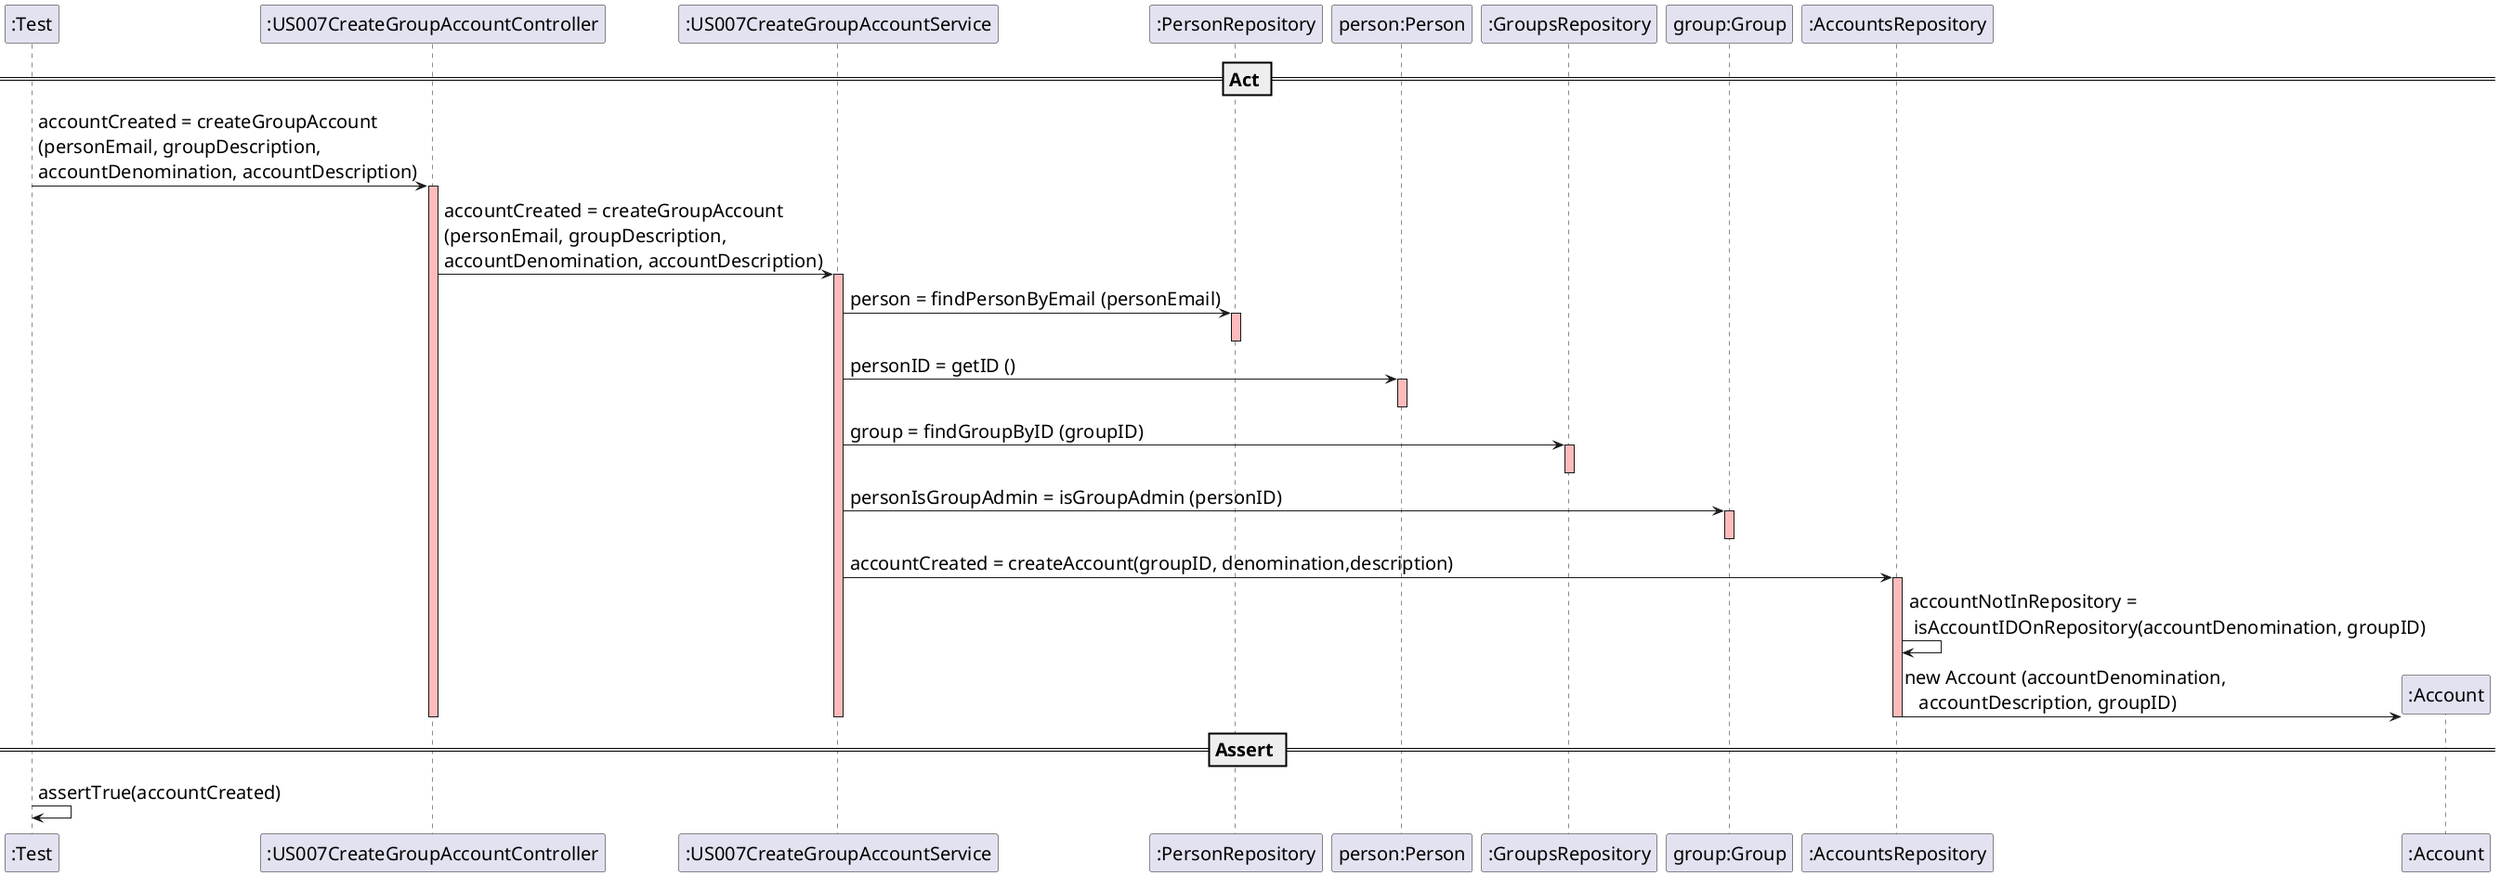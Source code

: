 @startuml
skinparam DefaultFontSize 20

participant ":Test"
participant ":US007CreateGroupAccountController"
participant ":US007CreateGroupAccountService"
participant ":PersonRepository"
participant "person:Person"
participant ":GroupsRepository"
participant "group:Group"
participant ":AccountsRepository"
participant ":Account"

== Act ==

":Test" -> ":US007CreateGroupAccountController" : accountCreated = createGroupAccount\n(personEmail, groupDescription, \naccountDenomination, accountDescription)
activate ":US007CreateGroupAccountController"  #FFBBBB

":US007CreateGroupAccountController" -> ":US007CreateGroupAccountService" : accountCreated = createGroupAccount\n(personEmail, groupDescription, \naccountDenomination, accountDescription)
activate ":US007CreateGroupAccountService"  #FFBBBB

":US007CreateGroupAccountService" -> ":PersonRepository" : person = findPersonByEmail (personEmail)
activate ":PersonRepository"  #FFBBBB
deactivate ":PersonRepository"  #FFBBBB

":US007CreateGroupAccountService" -> "person:Person" : personID = getID ()
activate "person:Person"  #FFBBBB
deactivate "person:Person"  #FFBBBB

":US007CreateGroupAccountService" -> ":GroupsRepository" : group = findGroupByID (groupID)
activate ":GroupsRepository"  #FFBBBB
deactivate ":GroupsRepository"  #FFBBBB

":US007CreateGroupAccountService" -> "group:Group" : personIsGroupAdmin = isGroupAdmin (personID)
activate "group:Group" #FFBBBB
deactivate "group:Group" #FFBBBB



":US007CreateGroupAccountService" -> ":AccountsRepository" : accountCreated = createAccount(groupID, denomination,description)
activate ":AccountsRepository" #FFBBBB

":AccountsRepository" -> ":AccountsRepository" : accountNotInRepository = \n isAccountIDOnRepository(accountDenomination, groupID)


create ":Account"
":AccountsRepository" -> ":Account" : new Account (accountDenomination, \n   accountDescription, groupID)

deactivate ":AccountsRepository" #FFBBBB
deactivate "group:Group" #FFBBBB
deactivate ":PersonRepository" #FFBBBB
deactivate ":GroupsRepository" #FFBBBB
deactivate ":US007CreateGroupAccountService"  #FFBBBB
deactivate ":US007CreateGroupAccountController" #FFBBBB

== Assert ==

":Test" -> ":Test" : assertTrue(accountCreated)

@enduml